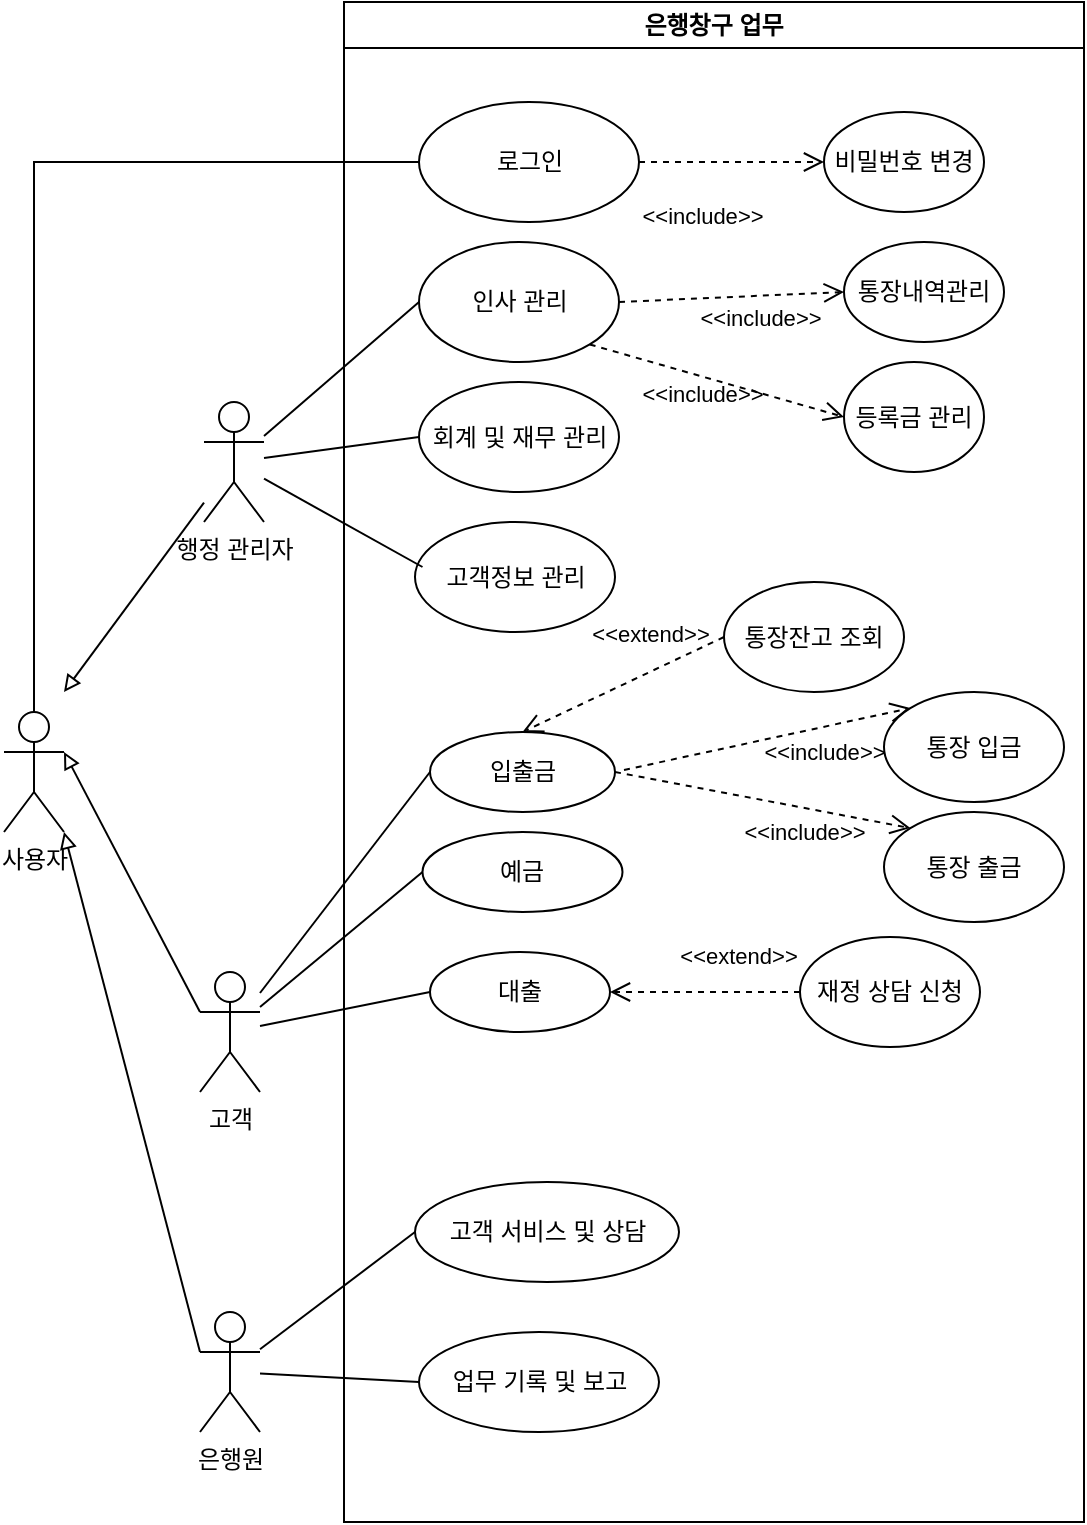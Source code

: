 <mxfile version="24.2.1" type="github" pages="2">
  <diagram name="은행창구업무" id="pEMZxm48bOjHBHnZT3vH">
    <mxGraphModel dx="1518" dy="614" grid="1" gridSize="10" guides="1" tooltips="1" connect="1" arrows="1" fold="1" page="1" pageScale="1" pageWidth="827" pageHeight="1169" math="0" shadow="0">
      <root>
        <mxCell id="0" />
        <mxCell id="1" parent="0" />
        <mxCell id="X-YPdeMcHiGR6vABLX4l-1" value="은행창구 업무" style="swimlane;whiteSpace=wrap;html=1;" vertex="1" parent="1">
          <mxGeometry x="290" y="260" width="370" height="760" as="geometry" />
        </mxCell>
        <mxCell id="X-YPdeMcHiGR6vABLX4l-2" value="로그인" style="ellipse;whiteSpace=wrap;html=1;" vertex="1" parent="X-YPdeMcHiGR6vABLX4l-1">
          <mxGeometry x="37.5" y="50" width="110" height="60" as="geometry" />
        </mxCell>
        <mxCell id="X-YPdeMcHiGR6vABLX4l-3" value="인사 관리" style="ellipse;whiteSpace=wrap;html=1;" vertex="1" parent="X-YPdeMcHiGR6vABLX4l-1">
          <mxGeometry x="37.5" y="120" width="100" height="60" as="geometry" />
        </mxCell>
        <mxCell id="X-YPdeMcHiGR6vABLX4l-4" value="회계 및 재무 관리" style="ellipse;whiteSpace=wrap;html=1;" vertex="1" parent="X-YPdeMcHiGR6vABLX4l-1">
          <mxGeometry x="37.5" y="190" width="100" height="55" as="geometry" />
        </mxCell>
        <mxCell id="X-YPdeMcHiGR6vABLX4l-5" value="등록금 관리" style="ellipse;whiteSpace=wrap;html=1;" vertex="1" parent="X-YPdeMcHiGR6vABLX4l-1">
          <mxGeometry x="250" y="180" width="70" height="55" as="geometry" />
        </mxCell>
        <mxCell id="X-YPdeMcHiGR6vABLX4l-7" value="통장내역관리" style="ellipse;whiteSpace=wrap;html=1;" vertex="1" parent="X-YPdeMcHiGR6vABLX4l-1">
          <mxGeometry x="250" y="120" width="80" height="50" as="geometry" />
        </mxCell>
        <mxCell id="X-YPdeMcHiGR6vABLX4l-12" value="비밀번호 변경" style="ellipse;whiteSpace=wrap;html=1;" vertex="1" parent="X-YPdeMcHiGR6vABLX4l-1">
          <mxGeometry x="240" y="55" width="80" height="50" as="geometry" />
        </mxCell>
        <mxCell id="X-YPdeMcHiGR6vABLX4l-13" value="&amp;lt;&amp;lt;include&lt;span style=&quot;background-color: initial;&quot;&gt;&amp;gt;&amp;gt;&lt;/span&gt;" style="endArrow=open;startArrow=none;endFill=0;startFill=0;endSize=8;html=1;verticalAlign=bottom;dashed=1;labelBackgroundColor=none;rounded=0;strokeColor=default;align=center;fontFamily=Helvetica;fontSize=11;fontColor=default;exitX=1;exitY=0.5;exitDx=0;exitDy=0;entryX=0;entryY=0.5;entryDx=0;entryDy=0;" edge="1" parent="X-YPdeMcHiGR6vABLX4l-1" source="X-YPdeMcHiGR6vABLX4l-2" target="X-YPdeMcHiGR6vABLX4l-12">
          <mxGeometry x="-0.333" y="-36" width="160" relative="1" as="geometry">
            <mxPoint x="194" y="95" as="sourcePoint" />
            <mxPoint x="194" y="50" as="targetPoint" />
            <mxPoint as="offset" />
          </mxGeometry>
        </mxCell>
        <mxCell id="X-YPdeMcHiGR6vABLX4l-14" value="&amp;lt;&amp;lt;include&lt;span style=&quot;background-color: initial;&quot;&gt;&amp;gt;&amp;gt;&lt;/span&gt;" style="endArrow=open;startArrow=none;endFill=0;startFill=0;endSize=8;html=1;verticalAlign=bottom;dashed=1;labelBackgroundColor=none;rounded=0;strokeColor=default;align=center;fontFamily=Helvetica;fontSize=11;fontColor=default;exitX=1;exitY=0.5;exitDx=0;exitDy=0;entryX=0;entryY=0.5;entryDx=0;entryDy=0;" edge="1" parent="X-YPdeMcHiGR6vABLX4l-1" source="X-YPdeMcHiGR6vABLX4l-3" target="X-YPdeMcHiGR6vABLX4l-7">
          <mxGeometry x="0.243" y="-19" width="160" relative="1" as="geometry">
            <mxPoint x="160" y="160" as="sourcePoint" />
            <mxPoint x="230" y="160" as="targetPoint" />
            <mxPoint y="1" as="offset" />
          </mxGeometry>
        </mxCell>
        <mxCell id="X-YPdeMcHiGR6vABLX4l-15" value="&amp;lt;&amp;lt;include&lt;span style=&quot;background-color: initial;&quot;&gt;&amp;gt;&amp;gt;&lt;/span&gt;" style="endArrow=open;startArrow=none;endFill=0;startFill=0;endSize=8;html=1;verticalAlign=bottom;dashed=1;labelBackgroundColor=none;rounded=0;strokeColor=default;align=center;fontFamily=Helvetica;fontSize=11;fontColor=default;exitX=1;exitY=1;exitDx=0;exitDy=0;entryX=0;entryY=0.5;entryDx=0;entryDy=0;" edge="1" parent="X-YPdeMcHiGR6vABLX4l-1" source="X-YPdeMcHiGR6vABLX4l-3" target="X-YPdeMcHiGR6vABLX4l-5">
          <mxGeometry x="-0.048" y="-17" width="160" relative="1" as="geometry">
            <mxPoint x="170" y="207" as="sourcePoint" />
            <mxPoint x="240" y="207" as="targetPoint" />
            <mxPoint as="offset" />
          </mxGeometry>
        </mxCell>
        <mxCell id="L-Af7Qr7lT6yfQIAH80h-1" value="고객정보 관리" style="ellipse;whiteSpace=wrap;html=1;" vertex="1" parent="X-YPdeMcHiGR6vABLX4l-1">
          <mxGeometry x="35.5" y="260" width="100" height="55" as="geometry" />
        </mxCell>
        <mxCell id="X-YPdeMcHiGR6vABLX4l-6" value="대출" style="ellipse;whiteSpace=wrap;html=1;" vertex="1" parent="X-YPdeMcHiGR6vABLX4l-1">
          <mxGeometry x="43" y="475" width="90" height="40" as="geometry" />
        </mxCell>
        <mxCell id="X-YPdeMcHiGR6vABLX4l-8" value="고객 서비스 및 상담" style="ellipse;whiteSpace=wrap;html=1;" vertex="1" parent="X-YPdeMcHiGR6vABLX4l-1">
          <mxGeometry x="35.5" y="590" width="132" height="50" as="geometry" />
        </mxCell>
        <mxCell id="X-YPdeMcHiGR6vABLX4l-9" value="예금" style="ellipse;whiteSpace=wrap;html=1;" vertex="1" parent="X-YPdeMcHiGR6vABLX4l-1">
          <mxGeometry x="39.25" y="415" width="100" height="40" as="geometry" />
        </mxCell>
        <mxCell id="X-YPdeMcHiGR6vABLX4l-10" value="입출금" style="ellipse;whiteSpace=wrap;html=1;" vertex="1" parent="X-YPdeMcHiGR6vABLX4l-1">
          <mxGeometry x="43" y="365" width="92.5" height="40" as="geometry" />
        </mxCell>
        <mxCell id="X-YPdeMcHiGR6vABLX4l-11" value="업무 기록 및 보고" style="ellipse;whiteSpace=wrap;html=1;" vertex="1" parent="X-YPdeMcHiGR6vABLX4l-1">
          <mxGeometry x="37.5" y="665" width="120" height="50" as="geometry" />
        </mxCell>
        <mxCell id="X-YPdeMcHiGR6vABLX4l-16" value="재정 상담 신청" style="ellipse;whiteSpace=wrap;html=1;" vertex="1" parent="X-YPdeMcHiGR6vABLX4l-1">
          <mxGeometry x="228" y="467.5" width="90" height="55" as="geometry" />
        </mxCell>
        <mxCell id="X-YPdeMcHiGR6vABLX4l-17" value="&amp;lt;&amp;lt;extend&lt;span style=&quot;background-color: initial;&quot;&gt;&amp;gt;&amp;gt;&lt;/span&gt;" style="endArrow=open;startArrow=none;endFill=0;startFill=0;endSize=8;html=1;verticalAlign=bottom;dashed=1;labelBackgroundColor=none;rounded=0;strokeColor=default;align=center;fontFamily=Helvetica;fontSize=11;fontColor=default;exitX=0;exitY=0.5;exitDx=0;exitDy=0;entryX=1;entryY=0.5;entryDx=0;entryDy=0;" edge="1" parent="X-YPdeMcHiGR6vABLX4l-1" source="X-YPdeMcHiGR6vABLX4l-16" target="X-YPdeMcHiGR6vABLX4l-6">
          <mxGeometry x="-0.338" y="-9" width="160" relative="1" as="geometry">
            <mxPoint x="278" y="519.5" as="sourcePoint" />
            <mxPoint x="158" y="455.5" as="targetPoint" />
            <mxPoint as="offset" />
          </mxGeometry>
        </mxCell>
        <mxCell id="X-YPdeMcHiGR6vABLX4l-18" value="통장잔고 조회" style="ellipse;whiteSpace=wrap;html=1;" vertex="1" parent="X-YPdeMcHiGR6vABLX4l-1">
          <mxGeometry x="190" y="290" width="90" height="55" as="geometry" />
        </mxCell>
        <mxCell id="X-YPdeMcHiGR6vABLX4l-19" value="&amp;lt;&amp;lt;extend&lt;span style=&quot;background-color: initial;&quot;&gt;&amp;gt;&amp;gt;&lt;/span&gt;" style="endArrow=open;startArrow=none;endFill=0;startFill=0;endSize=8;html=1;verticalAlign=bottom;dashed=1;labelBackgroundColor=none;rounded=0;strokeColor=default;align=center;fontFamily=Helvetica;fontSize=11;fontColor=default;exitX=0;exitY=0.5;exitDx=0;exitDy=0;entryX=0.5;entryY=0;entryDx=0;entryDy=0;" edge="1" parent="X-YPdeMcHiGR6vABLX4l-1" source="X-YPdeMcHiGR6vABLX4l-18" target="X-YPdeMcHiGR6vABLX4l-10">
          <mxGeometry x="-0.338" y="-9" width="160" relative="1" as="geometry">
            <mxPoint x="278" y="457" as="sourcePoint" />
            <mxPoint x="158" y="393" as="targetPoint" />
            <mxPoint as="offset" />
          </mxGeometry>
        </mxCell>
        <mxCell id="X-YPdeMcHiGR6vABLX4l-20" value="은행원" style="shape=umlActor;verticalLabelPosition=bottom;verticalAlign=top;html=1;outlineConnect=0;" vertex="1" parent="X-YPdeMcHiGR6vABLX4l-1">
          <mxGeometry x="-72" y="655" width="30" height="60" as="geometry" />
        </mxCell>
        <mxCell id="X-YPdeMcHiGR6vABLX4l-21" value="고객" style="shape=umlActor;verticalLabelPosition=bottom;verticalAlign=top;html=1;outlineConnect=0;" vertex="1" parent="X-YPdeMcHiGR6vABLX4l-1">
          <mxGeometry x="-72" y="485" width="30" height="60" as="geometry" />
        </mxCell>
        <mxCell id="X-YPdeMcHiGR6vABLX4l-29" style="edgeStyle=none;rounded=0;orthogonalLoop=1;jettySize=auto;html=1;strokeColor=default;align=center;verticalAlign=middle;fontFamily=Helvetica;fontSize=11;fontColor=default;labelBackgroundColor=default;endArrow=none;endFill=0;entryX=0;entryY=0.5;entryDx=0;entryDy=0;" edge="1" parent="X-YPdeMcHiGR6vABLX4l-1" source="X-YPdeMcHiGR6vABLX4l-21" target="X-YPdeMcHiGR6vABLX4l-9">
          <mxGeometry relative="1" as="geometry">
            <mxPoint x="-32" y="485" as="sourcePoint" />
            <mxPoint x="38" y="495" as="targetPoint" />
          </mxGeometry>
        </mxCell>
        <mxCell id="X-YPdeMcHiGR6vABLX4l-30" style="edgeStyle=none;rounded=0;orthogonalLoop=1;jettySize=auto;html=1;strokeColor=default;align=center;verticalAlign=middle;fontFamily=Helvetica;fontSize=11;fontColor=default;labelBackgroundColor=default;endArrow=none;endFill=0;entryX=0;entryY=0.5;entryDx=0;entryDy=0;" edge="1" parent="X-YPdeMcHiGR6vABLX4l-1" source="X-YPdeMcHiGR6vABLX4l-21" target="X-YPdeMcHiGR6vABLX4l-6">
          <mxGeometry relative="1" as="geometry">
            <mxPoint x="18" y="585" as="sourcePoint" />
            <mxPoint x="98" y="595" as="targetPoint" />
          </mxGeometry>
        </mxCell>
        <mxCell id="X-YPdeMcHiGR6vABLX4l-32" style="edgeStyle=none;rounded=0;orthogonalLoop=1;jettySize=auto;html=1;strokeColor=default;align=center;verticalAlign=middle;fontFamily=Helvetica;fontSize=11;fontColor=default;labelBackgroundColor=default;endArrow=none;endFill=0;entryX=0;entryY=0.5;entryDx=0;entryDy=0;" edge="1" parent="X-YPdeMcHiGR6vABLX4l-1" source="X-YPdeMcHiGR6vABLX4l-20" target="X-YPdeMcHiGR6vABLX4l-8">
          <mxGeometry relative="1" as="geometry">
            <mxPoint x="-32" y="656" as="sourcePoint" />
            <mxPoint x="38" y="675" as="targetPoint" />
          </mxGeometry>
        </mxCell>
        <mxCell id="X-YPdeMcHiGR6vABLX4l-33" style="edgeStyle=none;rounded=0;orthogonalLoop=1;jettySize=auto;html=1;strokeColor=default;align=center;verticalAlign=middle;fontFamily=Helvetica;fontSize=11;fontColor=default;labelBackgroundColor=default;endArrow=none;endFill=0;entryX=0;entryY=0.5;entryDx=0;entryDy=0;" edge="1" parent="X-YPdeMcHiGR6vABLX4l-1" source="X-YPdeMcHiGR6vABLX4l-20" target="X-YPdeMcHiGR6vABLX4l-11">
          <mxGeometry relative="1" as="geometry">
            <mxPoint x="-22" y="746" as="sourcePoint" />
            <mxPoint x="28" y="715" as="targetPoint" />
          </mxGeometry>
        </mxCell>
        <mxCell id="X-YPdeMcHiGR6vABLX4l-34" style="edgeStyle=none;rounded=0;orthogonalLoop=1;jettySize=auto;html=1;strokeColor=default;align=center;verticalAlign=middle;fontFamily=Helvetica;fontSize=11;fontColor=default;labelBackgroundColor=default;endArrow=none;endFill=0;entryX=0;entryY=0.5;entryDx=0;entryDy=0;" edge="1" parent="X-YPdeMcHiGR6vABLX4l-1" source="X-YPdeMcHiGR6vABLX4l-21" target="X-YPdeMcHiGR6vABLX4l-10">
          <mxGeometry relative="1" as="geometry">
            <mxPoint x="-42" y="546" as="sourcePoint" />
            <mxPoint x="38" y="504" as="targetPoint" />
          </mxGeometry>
        </mxCell>
        <mxCell id="L-Af7Qr7lT6yfQIAH80h-3" style="edgeStyle=none;rounded=0;orthogonalLoop=1;jettySize=auto;html=1;strokeColor=default;align=center;verticalAlign=middle;fontFamily=Helvetica;fontSize=11;fontColor=default;labelBackgroundColor=default;endArrow=none;endFill=0;entryX=0;entryY=0.5;entryDx=0;entryDy=0;" edge="1" parent="X-YPdeMcHiGR6vABLX4l-1" source="X-YPdeMcHiGR6vABLX4l-22">
          <mxGeometry relative="1" as="geometry">
            <mxPoint x="-38.75" y="292.5" as="sourcePoint" />
            <mxPoint x="39.25" y="282.5" as="targetPoint" />
          </mxGeometry>
        </mxCell>
        <mxCell id="L-Af7Qr7lT6yfQIAH80h-4" value="&amp;lt;&amp;lt;include&lt;span style=&quot;background-color: initial;&quot;&gt;&amp;gt;&amp;gt;&lt;/span&gt;" style="endArrow=open;startArrow=none;endFill=0;startFill=0;endSize=8;html=1;verticalAlign=bottom;dashed=1;labelBackgroundColor=none;rounded=0;strokeColor=default;align=center;fontFamily=Helvetica;fontSize=11;fontColor=default;entryX=0;entryY=0;entryDx=0;entryDy=0;" edge="1" parent="X-YPdeMcHiGR6vABLX4l-1" target="L-Af7Qr7lT6yfQIAH80h-5">
          <mxGeometry x="0.336" y="-21" width="160" relative="1" as="geometry">
            <mxPoint x="140" y="384" as="sourcePoint" />
            <mxPoint x="210" y="380" as="targetPoint" />
            <mxPoint as="offset" />
          </mxGeometry>
        </mxCell>
        <mxCell id="L-Af7Qr7lT6yfQIAH80h-5" value="통장 입금" style="ellipse;whiteSpace=wrap;html=1;" vertex="1" parent="X-YPdeMcHiGR6vABLX4l-1">
          <mxGeometry x="270" y="345" width="90" height="55" as="geometry" />
        </mxCell>
        <mxCell id="L-Af7Qr7lT6yfQIAH80h-6" value="통장 출금" style="ellipse;whiteSpace=wrap;html=1;" vertex="1" parent="X-YPdeMcHiGR6vABLX4l-1">
          <mxGeometry x="270" y="405" width="90" height="55" as="geometry" />
        </mxCell>
        <mxCell id="L-Af7Qr7lT6yfQIAH80h-38" value="&amp;lt;&amp;lt;include&lt;span style=&quot;background-color: initial;&quot;&gt;&amp;gt;&amp;gt;&lt;/span&gt;" style="endArrow=open;startArrow=none;endFill=0;startFill=0;endSize=8;html=1;verticalAlign=bottom;dashed=1;labelBackgroundColor=none;rounded=0;strokeColor=default;align=center;fontFamily=Helvetica;fontSize=11;fontColor=default;entryX=0;entryY=0;entryDx=0;entryDy=0;exitX=1;exitY=0.5;exitDx=0;exitDy=0;" edge="1" parent="X-YPdeMcHiGR6vABLX4l-1" source="X-YPdeMcHiGR6vABLX4l-10" target="L-Af7Qr7lT6yfQIAH80h-6">
          <mxGeometry x="0.336" y="-21" width="160" relative="1" as="geometry">
            <mxPoint x="147.5" y="436" as="sourcePoint" />
            <mxPoint x="290.5" y="405" as="targetPoint" />
            <mxPoint as="offset" />
          </mxGeometry>
        </mxCell>
        <mxCell id="X-YPdeMcHiGR6vABLX4l-22" value="행정 관리자" style="shape=umlActor;verticalLabelPosition=bottom;verticalAlign=top;html=1;outlineConnect=0;" vertex="1" parent="1">
          <mxGeometry x="220" y="460" width="30" height="60" as="geometry" />
        </mxCell>
        <mxCell id="X-YPdeMcHiGR6vABLX4l-23" style="rounded=0;orthogonalLoop=1;jettySize=auto;html=1;startArrow=block;startFill=0;endArrow=none;endFill=0;" edge="1" parent="1" target="X-YPdeMcHiGR6vABLX4l-22">
          <mxGeometry relative="1" as="geometry">
            <mxPoint x="150" y="555" as="targetPoint" />
            <mxPoint x="150" y="605" as="sourcePoint" />
          </mxGeometry>
        </mxCell>
        <mxCell id="X-YPdeMcHiGR6vABLX4l-24" value="사용자" style="shape=umlActor;verticalLabelPosition=bottom;verticalAlign=top;html=1;outlineConnect=0;" vertex="1" parent="1">
          <mxGeometry x="120" y="615" width="30" height="60" as="geometry" />
        </mxCell>
        <mxCell id="X-YPdeMcHiGR6vABLX4l-25" style="rounded=0;orthogonalLoop=1;jettySize=auto;html=1;entryX=0;entryY=0.5;entryDx=0;entryDy=0;exitX=0.5;exitY=0;exitDx=0;exitDy=0;exitPerimeter=0;endArrow=none;endFill=0;" edge="1" parent="1" source="X-YPdeMcHiGR6vABLX4l-24" target="X-YPdeMcHiGR6vABLX4l-2">
          <mxGeometry relative="1" as="geometry">
            <mxPoint x="180" y="420" as="targetPoint" />
            <mxPoint x="110" y="515" as="sourcePoint" />
            <Array as="points">
              <mxPoint x="135" y="340" />
            </Array>
          </mxGeometry>
        </mxCell>
        <mxCell id="X-YPdeMcHiGR6vABLX4l-26" style="rounded=0;orthogonalLoop=1;jettySize=auto;html=1;startArrow=block;startFill=0;endArrow=none;endFill=0;entryX=0;entryY=0.333;entryDx=0;entryDy=0;entryPerimeter=0;exitX=1;exitY=1;exitDx=0;exitDy=0;exitPerimeter=0;" edge="1" parent="1" source="X-YPdeMcHiGR6vABLX4l-24" target="X-YPdeMcHiGR6vABLX4l-20">
          <mxGeometry relative="1" as="geometry">
            <mxPoint x="210" y="690" as="targetPoint" />
            <mxPoint x="140" y="710" as="sourcePoint" />
          </mxGeometry>
        </mxCell>
        <mxCell id="X-YPdeMcHiGR6vABLX4l-27" style="rounded=0;orthogonalLoop=1;jettySize=auto;html=1;startArrow=block;startFill=0;endArrow=none;endFill=0;exitX=1;exitY=0.333;exitDx=0;exitDy=0;exitPerimeter=0;entryX=0;entryY=0.333;entryDx=0;entryDy=0;entryPerimeter=0;" edge="1" parent="1" source="X-YPdeMcHiGR6vABLX4l-24" target="X-YPdeMcHiGR6vABLX4l-21">
          <mxGeometry relative="1" as="geometry">
            <mxPoint x="270" y="560" as="targetPoint" />
            <mxPoint x="200" y="655" as="sourcePoint" />
          </mxGeometry>
        </mxCell>
        <mxCell id="X-YPdeMcHiGR6vABLX4l-28" style="edgeStyle=none;rounded=0;orthogonalLoop=1;jettySize=auto;html=1;strokeColor=default;align=center;verticalAlign=middle;fontFamily=Helvetica;fontSize=11;fontColor=default;labelBackgroundColor=default;endArrow=none;endFill=0;entryX=0;entryY=0.5;entryDx=0;entryDy=0;" edge="1" parent="1" source="X-YPdeMcHiGR6vABLX4l-22" target="X-YPdeMcHiGR6vABLX4l-3">
          <mxGeometry relative="1" as="geometry">
            <mxPoint x="260" y="484" as="sourcePoint" />
            <mxPoint x="320" y="470" as="targetPoint" />
          </mxGeometry>
        </mxCell>
        <mxCell id="X-YPdeMcHiGR6vABLX4l-31" style="edgeStyle=none;rounded=0;orthogonalLoop=1;jettySize=auto;html=1;strokeColor=default;align=center;verticalAlign=middle;fontFamily=Helvetica;fontSize=11;fontColor=default;labelBackgroundColor=default;endArrow=none;endFill=0;entryX=0;entryY=0.5;entryDx=0;entryDy=0;" edge="1" parent="1" source="X-YPdeMcHiGR6vABLX4l-22" target="X-YPdeMcHiGR6vABLX4l-4">
          <mxGeometry relative="1" as="geometry">
            <mxPoint x="250" y="480" as="sourcePoint" />
            <mxPoint x="360" y="555" as="targetPoint" />
          </mxGeometry>
        </mxCell>
      </root>
    </mxGraphModel>
  </diagram>
  <diagram id="KQM0bSPzwLxd08oV0qdu" name="학사행정시스템">
    <mxGraphModel dx="1290" dy="522" grid="1" gridSize="10" guides="1" tooltips="1" connect="1" arrows="1" fold="1" page="1" pageScale="1" pageWidth="827" pageHeight="1169" math="0" shadow="0">
      <root>
        <mxCell id="0" />
        <mxCell id="1" parent="0" />
        <mxCell id="ssL2i1a5KdbHVE2aIDu4-1" value="학사행정 시스템" style="swimlane;whiteSpace=wrap;html=1;" vertex="1" parent="1">
          <mxGeometry x="290" y="340" width="370" height="680" as="geometry" />
        </mxCell>
        <mxCell id="ssL2i1a5KdbHVE2aIDu4-2" value="로그인" style="ellipse;whiteSpace=wrap;html=1;" vertex="1" parent="ssL2i1a5KdbHVE2aIDu4-1">
          <mxGeometry x="37.5" y="50" width="110" height="60" as="geometry" />
        </mxCell>
        <mxCell id="ssL2i1a5KdbHVE2aIDu4-5" value="학생정보 관리" style="ellipse;whiteSpace=wrap;html=1;" vertex="1" parent="ssL2i1a5KdbHVE2aIDu4-1">
          <mxGeometry x="37.5" y="130" width="100" height="60" as="geometry" />
        </mxCell>
        <mxCell id="PtTDe4A0RHArXaeXUNKU-1" value="교수정보 관리" style="ellipse;whiteSpace=wrap;html=1;" vertex="1" parent="ssL2i1a5KdbHVE2aIDu4-1">
          <mxGeometry x="35" y="210" width="100" height="55" as="geometry" />
        </mxCell>
        <mxCell id="PtTDe4A0RHArXaeXUNKU-3" value="등록금 관리" style="ellipse;whiteSpace=wrap;html=1;" vertex="1" parent="ssL2i1a5KdbHVE2aIDu4-1">
          <mxGeometry x="250" y="180" width="70" height="55" as="geometry" />
        </mxCell>
        <mxCell id="PtTDe4A0RHArXaeXUNKU-4" value="수강 신청" style="ellipse;whiteSpace=wrap;html=1;" vertex="1" parent="ssL2i1a5KdbHVE2aIDu4-1">
          <mxGeometry x="35" y="400" width="90" height="40" as="geometry" />
        </mxCell>
        <mxCell id="PtTDe4A0RHArXaeXUNKU-5" value="성적관리" style="ellipse;whiteSpace=wrap;html=1;" vertex="1" parent="ssL2i1a5KdbHVE2aIDu4-1">
          <mxGeometry x="250" y="120" width="70" height="50" as="geometry" />
        </mxCell>
        <mxCell id="PtTDe4A0RHArXaeXUNKU-21" value="학생명단 조회" style="ellipse;whiteSpace=wrap;html=1;" vertex="1" parent="ssL2i1a5KdbHVE2aIDu4-1">
          <mxGeometry x="30" y="470" width="100" height="50" as="geometry" />
        </mxCell>
        <mxCell id="PtTDe4A0RHArXaeXUNKU-22" value="성적 조회" style="ellipse;whiteSpace=wrap;html=1;" vertex="1" parent="ssL2i1a5KdbHVE2aIDu4-1">
          <mxGeometry x="31.25" y="340" width="100" height="40" as="geometry" />
        </mxCell>
        <mxCell id="PtTDe4A0RHArXaeXUNKU-23" value="등록금 조회" style="ellipse;whiteSpace=wrap;html=1;" vertex="1" parent="ssL2i1a5KdbHVE2aIDu4-1">
          <mxGeometry x="35" y="290" width="92.5" height="40" as="geometry" />
        </mxCell>
        <mxCell id="PtTDe4A0RHArXaeXUNKU-24" value="성적 입력" style="ellipse;whiteSpace=wrap;html=1;" vertex="1" parent="ssL2i1a5KdbHVE2aIDu4-1">
          <mxGeometry x="42.5" y="540" width="90" height="50" as="geometry" />
        </mxCell>
        <mxCell id="PtTDe4A0RHArXaeXUNKU-29" value="비밀번호 변경" style="ellipse;whiteSpace=wrap;html=1;" vertex="1" parent="ssL2i1a5KdbHVE2aIDu4-1">
          <mxGeometry x="240" y="60" width="80" height="50" as="geometry" />
        </mxCell>
        <mxCell id="PtTDe4A0RHArXaeXUNKU-32" value="&amp;lt;&amp;lt;include&lt;span style=&quot;background-color: initial;&quot;&gt;&amp;gt;&amp;gt;&lt;/span&gt;" style="endArrow=open;startArrow=none;endFill=0;startFill=0;endSize=8;html=1;verticalAlign=bottom;dashed=1;labelBackgroundColor=none;rounded=0;strokeColor=default;align=center;fontFamily=Helvetica;fontSize=11;fontColor=default;exitX=1;exitY=0.5;exitDx=0;exitDy=0;entryX=0;entryY=0.5;entryDx=0;entryDy=0;" edge="1" parent="ssL2i1a5KdbHVE2aIDu4-1" source="ssL2i1a5KdbHVE2aIDu4-2" target="PtTDe4A0RHArXaeXUNKU-29">
          <mxGeometry x="-0.333" y="-36" width="160" relative="1" as="geometry">
            <mxPoint x="194" y="95" as="sourcePoint" />
            <mxPoint x="194" y="50" as="targetPoint" />
            <mxPoint as="offset" />
          </mxGeometry>
        </mxCell>
        <mxCell id="PtTDe4A0RHArXaeXUNKU-47" value="&amp;lt;&amp;lt;include&lt;span style=&quot;background-color: initial;&quot;&gt;&amp;gt;&amp;gt;&lt;/span&gt;" style="endArrow=open;startArrow=none;endFill=0;startFill=0;endSize=8;html=1;verticalAlign=bottom;dashed=1;labelBackgroundColor=none;rounded=0;strokeColor=default;align=center;fontFamily=Helvetica;fontSize=11;fontColor=default;exitX=1;exitY=0.5;exitDx=0;exitDy=0;entryX=0;entryY=0.5;entryDx=0;entryDy=0;" edge="1" parent="ssL2i1a5KdbHVE2aIDu4-1" source="ssL2i1a5KdbHVE2aIDu4-5" target="PtTDe4A0RHArXaeXUNKU-5">
          <mxGeometry x="0.243" y="-19" width="160" relative="1" as="geometry">
            <mxPoint x="160" y="160" as="sourcePoint" />
            <mxPoint x="230" y="160" as="targetPoint" />
            <mxPoint y="1" as="offset" />
          </mxGeometry>
        </mxCell>
        <mxCell id="PtTDe4A0RHArXaeXUNKU-48" value="&amp;lt;&amp;lt;include&lt;span style=&quot;background-color: initial;&quot;&gt;&amp;gt;&amp;gt;&lt;/span&gt;" style="endArrow=open;startArrow=none;endFill=0;startFill=0;endSize=8;html=1;verticalAlign=bottom;dashed=1;labelBackgroundColor=none;rounded=0;strokeColor=default;align=center;fontFamily=Helvetica;fontSize=11;fontColor=default;exitX=1;exitY=1;exitDx=0;exitDy=0;entryX=0;entryY=0.5;entryDx=0;entryDy=0;" edge="1" parent="ssL2i1a5KdbHVE2aIDu4-1" source="ssL2i1a5KdbHVE2aIDu4-5" target="PtTDe4A0RHArXaeXUNKU-3">
          <mxGeometry x="-0.048" y="-17" width="160" relative="1" as="geometry">
            <mxPoint x="170" y="207" as="sourcePoint" />
            <mxPoint x="240" y="207" as="targetPoint" />
            <mxPoint as="offset" />
          </mxGeometry>
        </mxCell>
        <mxCell id="PtTDe4A0RHArXaeXUNKU-53" value="등록금 청구서 발급" style="ellipse;whiteSpace=wrap;html=1;" vertex="1" parent="ssL2i1a5KdbHVE2aIDu4-1">
          <mxGeometry x="220" y="352.5" width="90" height="55" as="geometry" />
        </mxCell>
        <mxCell id="PtTDe4A0RHArXaeXUNKU-54" value="&amp;lt;&amp;lt;extend&lt;span style=&quot;background-color: initial;&quot;&gt;&amp;gt;&amp;gt;&lt;/span&gt;" style="endArrow=open;startArrow=none;endFill=0;startFill=0;endSize=8;html=1;verticalAlign=bottom;dashed=1;labelBackgroundColor=none;rounded=0;strokeColor=default;align=center;fontFamily=Helvetica;fontSize=11;fontColor=default;exitX=0;exitY=0.5;exitDx=0;exitDy=0;entryX=1;entryY=0.5;entryDx=0;entryDy=0;" edge="1" parent="ssL2i1a5KdbHVE2aIDu4-1" source="PtTDe4A0RHArXaeXUNKU-53" target="PtTDe4A0RHArXaeXUNKU-22">
          <mxGeometry x="-0.338" y="-9" width="160" relative="1" as="geometry">
            <mxPoint x="270" y="444.5" as="sourcePoint" />
            <mxPoint x="150" y="380.5" as="targetPoint" />
            <mxPoint as="offset" />
          </mxGeometry>
        </mxCell>
        <mxCell id="PtTDe4A0RHArXaeXUNKU-55" value="등록금 청구서 발급" style="ellipse;whiteSpace=wrap;html=1;" vertex="1" parent="ssL2i1a5KdbHVE2aIDu4-1">
          <mxGeometry x="220" y="290" width="90" height="55" as="geometry" />
        </mxCell>
        <mxCell id="PtTDe4A0RHArXaeXUNKU-56" value="&amp;lt;&amp;lt;extend&lt;span style=&quot;background-color: initial;&quot;&gt;&amp;gt;&amp;gt;&lt;/span&gt;" style="endArrow=open;startArrow=none;endFill=0;startFill=0;endSize=8;html=1;verticalAlign=bottom;dashed=1;labelBackgroundColor=none;rounded=0;strokeColor=default;align=center;fontFamily=Helvetica;fontSize=11;fontColor=default;exitX=0;exitY=0.5;exitDx=0;exitDy=0;entryX=1;entryY=0.5;entryDx=0;entryDy=0;" edge="1" parent="ssL2i1a5KdbHVE2aIDu4-1" source="PtTDe4A0RHArXaeXUNKU-55" target="PtTDe4A0RHArXaeXUNKU-23">
          <mxGeometry x="-0.338" y="-9" width="160" relative="1" as="geometry">
            <mxPoint x="270" y="382" as="sourcePoint" />
            <mxPoint x="150" y="318" as="targetPoint" />
            <mxPoint as="offset" />
          </mxGeometry>
        </mxCell>
        <mxCell id="ssL2i1a5KdbHVE2aIDu4-4" value="교수" style="shape=umlActor;verticalLabelPosition=bottom;verticalAlign=top;html=1;outlineConnect=0;" vertex="1" parent="1">
          <mxGeometry x="210" y="840" width="30" height="60" as="geometry" />
        </mxCell>
        <mxCell id="ssL2i1a5KdbHVE2aIDu4-7" value="학생" style="shape=umlActor;verticalLabelPosition=bottom;verticalAlign=top;html=1;outlineConnect=0;" vertex="1" parent="1">
          <mxGeometry x="210" y="670" width="30" height="60" as="geometry" />
        </mxCell>
        <mxCell id="zSQIVwgF1w6yoGa60VnT-4" value="행정 관리자&lt;div&gt;&lt;br&gt;&lt;/div&gt;" style="shape=umlActor;verticalLabelPosition=bottom;verticalAlign=top;html=1;outlineConnect=0;" vertex="1" parent="1">
          <mxGeometry x="220" y="460" width="30" height="60" as="geometry" />
        </mxCell>
        <mxCell id="zSQIVwgF1w6yoGa60VnT-9" style="rounded=0;orthogonalLoop=1;jettySize=auto;html=1;startArrow=block;startFill=0;endArrow=none;endFill=0;" edge="1" parent="1" target="zSQIVwgF1w6yoGa60VnT-4">
          <mxGeometry relative="1" as="geometry">
            <mxPoint x="150" y="555" as="targetPoint" />
            <mxPoint x="150" y="605" as="sourcePoint" />
          </mxGeometry>
        </mxCell>
        <mxCell id="zSQIVwgF1w6yoGa60VnT-7" value="사용자" style="shape=umlActor;verticalLabelPosition=bottom;verticalAlign=top;html=1;outlineConnect=0;" vertex="1" parent="1">
          <mxGeometry x="120" y="615" width="30" height="60" as="geometry" />
        </mxCell>
        <mxCell id="PtTDe4A0RHArXaeXUNKU-26" style="rounded=0;orthogonalLoop=1;jettySize=auto;html=1;entryX=0;entryY=0.5;entryDx=0;entryDy=0;exitX=0.5;exitY=0;exitDx=0;exitDy=0;exitPerimeter=0;endArrow=none;endFill=0;" edge="1" parent="1" source="zSQIVwgF1w6yoGa60VnT-7" target="ssL2i1a5KdbHVE2aIDu4-2">
          <mxGeometry relative="1" as="geometry">
            <mxPoint x="180" y="420" as="targetPoint" />
            <mxPoint x="110" y="515" as="sourcePoint" />
            <Array as="points">
              <mxPoint x="135" y="420" />
            </Array>
          </mxGeometry>
        </mxCell>
        <mxCell id="PtTDe4A0RHArXaeXUNKU-27" style="rounded=0;orthogonalLoop=1;jettySize=auto;html=1;startArrow=block;startFill=0;endArrow=none;endFill=0;entryX=0;entryY=0.333;entryDx=0;entryDy=0;entryPerimeter=0;exitX=1;exitY=1;exitDx=0;exitDy=0;exitPerimeter=0;" edge="1" parent="1" source="zSQIVwgF1w6yoGa60VnT-7" target="ssL2i1a5KdbHVE2aIDu4-4">
          <mxGeometry relative="1" as="geometry">
            <mxPoint x="210" y="690" as="targetPoint" />
            <mxPoint x="140" y="710" as="sourcePoint" />
          </mxGeometry>
        </mxCell>
        <mxCell id="PtTDe4A0RHArXaeXUNKU-28" style="rounded=0;orthogonalLoop=1;jettySize=auto;html=1;startArrow=block;startFill=0;endArrow=none;endFill=0;exitX=1;exitY=0.333;exitDx=0;exitDy=0;exitPerimeter=0;entryX=0;entryY=0.333;entryDx=0;entryDy=0;entryPerimeter=0;" edge="1" parent="1" source="zSQIVwgF1w6yoGa60VnT-7" target="ssL2i1a5KdbHVE2aIDu4-7">
          <mxGeometry relative="1" as="geometry">
            <mxPoint x="270" y="560" as="targetPoint" />
            <mxPoint x="200" y="655" as="sourcePoint" />
          </mxGeometry>
        </mxCell>
        <mxCell id="PtTDe4A0RHArXaeXUNKU-34" style="edgeStyle=none;rounded=0;orthogonalLoop=1;jettySize=auto;html=1;strokeColor=default;align=center;verticalAlign=middle;fontFamily=Helvetica;fontSize=11;fontColor=default;labelBackgroundColor=default;endArrow=none;endFill=0;entryX=0;entryY=0.5;entryDx=0;entryDy=0;" edge="1" parent="1" source="zSQIVwgF1w6yoGa60VnT-4" target="ssL2i1a5KdbHVE2aIDu4-5">
          <mxGeometry relative="1" as="geometry">
            <mxPoint x="260" y="484" as="sourcePoint" />
            <mxPoint x="320" y="470" as="targetPoint" />
          </mxGeometry>
        </mxCell>
        <mxCell id="PtTDe4A0RHArXaeXUNKU-36" style="edgeStyle=none;rounded=0;orthogonalLoop=1;jettySize=auto;html=1;strokeColor=default;align=center;verticalAlign=middle;fontFamily=Helvetica;fontSize=11;fontColor=default;labelBackgroundColor=default;endArrow=none;endFill=0;entryX=0;entryY=0.5;entryDx=0;entryDy=0;" edge="1" parent="1" source="ssL2i1a5KdbHVE2aIDu4-7" target="PtTDe4A0RHArXaeXUNKU-22">
          <mxGeometry relative="1" as="geometry">
            <mxPoint x="250" y="670" as="sourcePoint" />
            <mxPoint x="320" y="680" as="targetPoint" />
          </mxGeometry>
        </mxCell>
        <mxCell id="PtTDe4A0RHArXaeXUNKU-37" style="edgeStyle=none;rounded=0;orthogonalLoop=1;jettySize=auto;html=1;strokeColor=default;align=center;verticalAlign=middle;fontFamily=Helvetica;fontSize=11;fontColor=default;labelBackgroundColor=default;endArrow=none;endFill=0;entryX=0;entryY=0.5;entryDx=0;entryDy=0;" edge="1" parent="1" source="ssL2i1a5KdbHVE2aIDu4-7" target="PtTDe4A0RHArXaeXUNKU-4">
          <mxGeometry relative="1" as="geometry">
            <mxPoint x="300" y="770" as="sourcePoint" />
            <mxPoint x="380" y="780" as="targetPoint" />
          </mxGeometry>
        </mxCell>
        <mxCell id="PtTDe4A0RHArXaeXUNKU-35" style="edgeStyle=none;rounded=0;orthogonalLoop=1;jettySize=auto;html=1;strokeColor=default;align=center;verticalAlign=middle;fontFamily=Helvetica;fontSize=11;fontColor=default;labelBackgroundColor=default;endArrow=none;endFill=0;entryX=0;entryY=0.5;entryDx=0;entryDy=0;" edge="1" parent="1" source="zSQIVwgF1w6yoGa60VnT-4" target="PtTDe4A0RHArXaeXUNKU-1">
          <mxGeometry relative="1" as="geometry">
            <mxPoint x="250" y="480" as="sourcePoint" />
            <mxPoint x="360" y="555" as="targetPoint" />
          </mxGeometry>
        </mxCell>
        <mxCell id="PtTDe4A0RHArXaeXUNKU-39" style="edgeStyle=none;rounded=0;orthogonalLoop=1;jettySize=auto;html=1;strokeColor=default;align=center;verticalAlign=middle;fontFamily=Helvetica;fontSize=11;fontColor=default;labelBackgroundColor=default;endArrow=none;endFill=0;entryX=0;entryY=0.5;entryDx=0;entryDy=0;" edge="1" parent="1" source="ssL2i1a5KdbHVE2aIDu4-4" target="PtTDe4A0RHArXaeXUNKU-21">
          <mxGeometry relative="1" as="geometry">
            <mxPoint x="250" y="841" as="sourcePoint" />
            <mxPoint x="320" y="860" as="targetPoint" />
          </mxGeometry>
        </mxCell>
        <mxCell id="PtTDe4A0RHArXaeXUNKU-40" style="edgeStyle=none;rounded=0;orthogonalLoop=1;jettySize=auto;html=1;strokeColor=default;align=center;verticalAlign=middle;fontFamily=Helvetica;fontSize=11;fontColor=default;labelBackgroundColor=default;endArrow=none;endFill=0;entryX=0;entryY=0.5;entryDx=0;entryDy=0;" edge="1" parent="1" source="ssL2i1a5KdbHVE2aIDu4-4" target="PtTDe4A0RHArXaeXUNKU-24">
          <mxGeometry relative="1" as="geometry">
            <mxPoint x="260" y="931" as="sourcePoint" />
            <mxPoint x="310" y="900" as="targetPoint" />
          </mxGeometry>
        </mxCell>
        <mxCell id="PtTDe4A0RHArXaeXUNKU-52" style="edgeStyle=none;rounded=0;orthogonalLoop=1;jettySize=auto;html=1;strokeColor=default;align=center;verticalAlign=middle;fontFamily=Helvetica;fontSize=11;fontColor=default;labelBackgroundColor=default;endArrow=none;endFill=0;entryX=0;entryY=0.5;entryDx=0;entryDy=0;" edge="1" parent="1" source="ssL2i1a5KdbHVE2aIDu4-7" target="PtTDe4A0RHArXaeXUNKU-23">
          <mxGeometry relative="1" as="geometry">
            <mxPoint x="240" y="731" as="sourcePoint" />
            <mxPoint x="320" y="689" as="targetPoint" />
          </mxGeometry>
        </mxCell>
      </root>
    </mxGraphModel>
  </diagram>
</mxfile>
